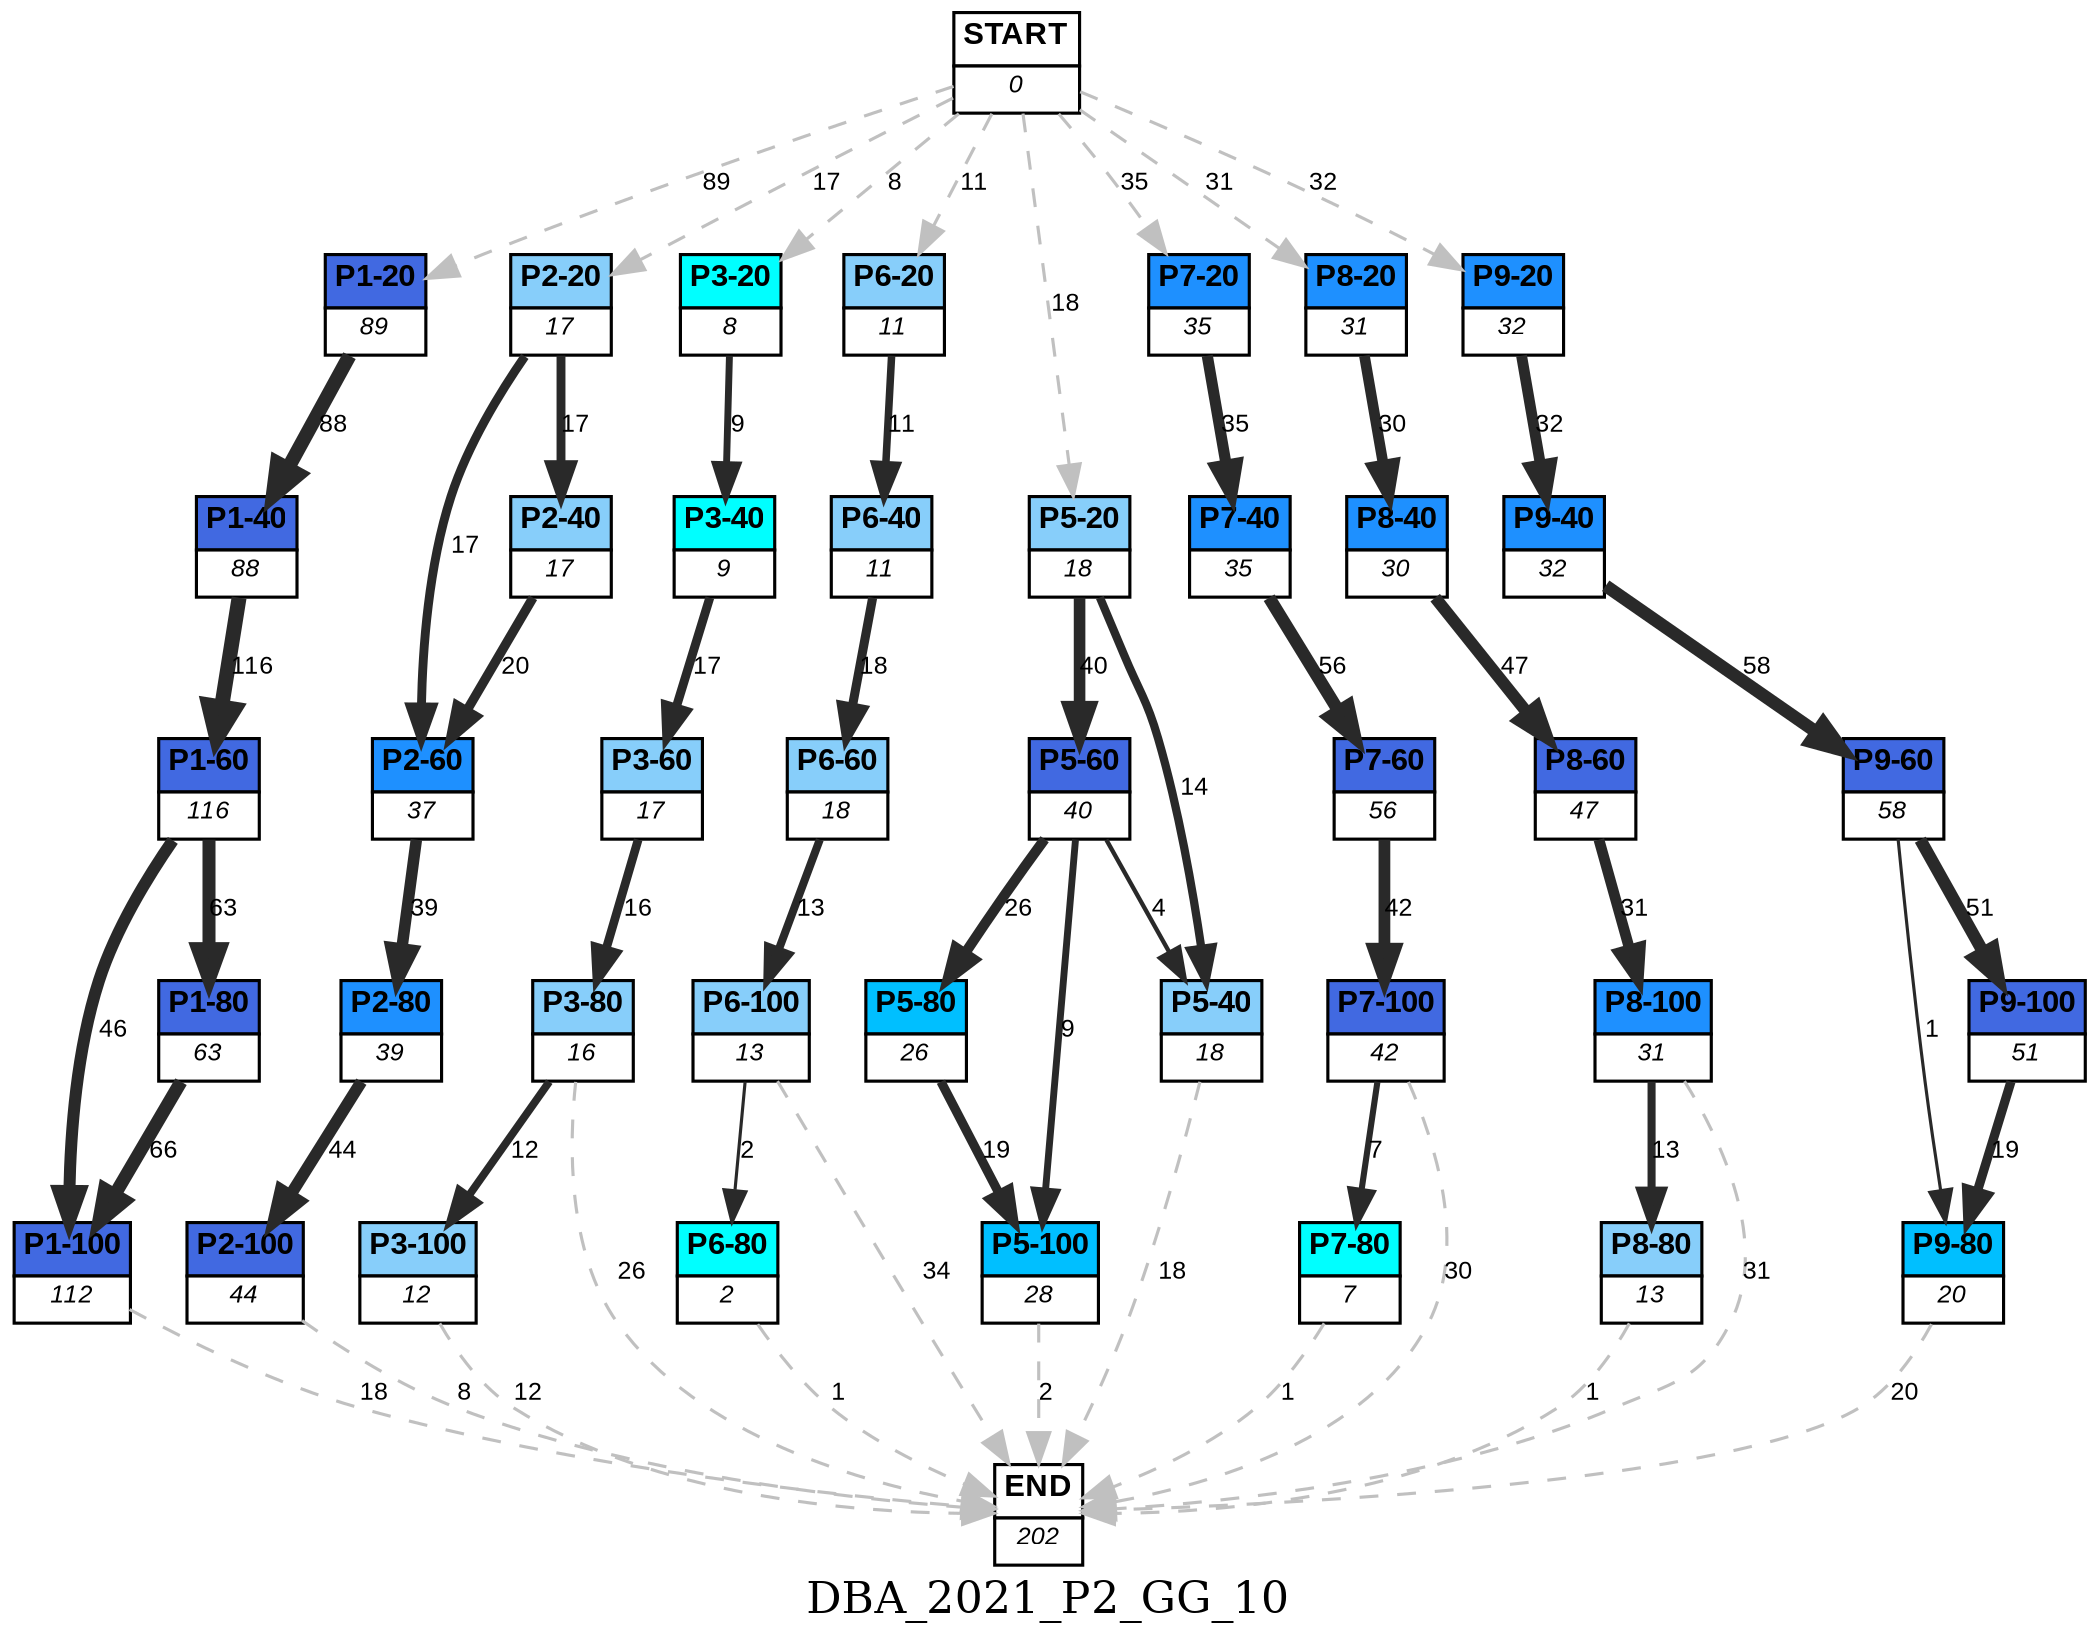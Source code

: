 digraph DBA_2021_P2_GG_10 {
	label=DBA_2021_P2_GG_10;
	dpi = 150
	size="16,11!";
	margin = 0;
"START" [shape=plain, label=<<table border="0" cellborder="1" cellspacing="0"><tr><td bgcolor="white"><FONT face="Arial" POINT-SIZE="10"><b>START</b></FONT></td></tr><tr><td bgcolor="white"><FONT face="Arial" POINT-SIZE="8"><i>0</i></FONT></td></tr></table>>]

"P1-20" [shape=plain, label=<<table border="0" cellborder="1" cellspacing="0"><tr><td bgcolor="royalblue"><FONT face="Arial" POINT-SIZE="10"><b>P1-20</b></FONT></td></tr><tr><td bgcolor="white"><FONT face="Arial" POINT-SIZE="8"><i>89</i></FONT></td></tr></table>>]

"P1-40" [shape=plain, label=<<table border="0" cellborder="1" cellspacing="0"><tr><td bgcolor="royalblue"><FONT face="Arial" POINT-SIZE="10"><b>P1-40</b></FONT></td></tr><tr><td bgcolor="white"><FONT face="Arial" POINT-SIZE="8"><i>88</i></FONT></td></tr></table>>]

"P1-60" [shape=plain, label=<<table border="0" cellborder="1" cellspacing="0"><tr><td bgcolor="royalblue"><FONT face="Arial" POINT-SIZE="10"><b>P1-60</b></FONT></td></tr><tr><td bgcolor="white"><FONT face="Arial" POINT-SIZE="8"><i>116</i></FONT></td></tr></table>>]

"P1-80" [shape=plain, label=<<table border="0" cellborder="1" cellspacing="0"><tr><td bgcolor="royalblue"><FONT face="Arial" POINT-SIZE="10"><b>P1-80</b></FONT></td></tr><tr><td bgcolor="white"><FONT face="Arial" POINT-SIZE="8"><i>63</i></FONT></td></tr></table>>]

"P1-100" [shape=plain, label=<<table border="0" cellborder="1" cellspacing="0"><tr><td bgcolor="royalblue"><FONT face="Arial" POINT-SIZE="10"><b>P1-100</b></FONT></td></tr><tr><td bgcolor="white"><FONT face="Arial" POINT-SIZE="8"><i>112</i></FONT></td></tr></table>>]

"P2-20" [shape=plain, label=<<table border="0" cellborder="1" cellspacing="0"><tr><td bgcolor="lightskyblue"><FONT face="Arial" POINT-SIZE="10"><b>P2-20</b></FONT></td></tr><tr><td bgcolor="white"><FONT face="Arial" POINT-SIZE="8"><i>17</i></FONT></td></tr></table>>]

"P2-40" [shape=plain, label=<<table border="0" cellborder="1" cellspacing="0"><tr><td bgcolor="lightskyblue"><FONT face="Arial" POINT-SIZE="10"><b>P2-40</b></FONT></td></tr><tr><td bgcolor="white"><FONT face="Arial" POINT-SIZE="8"><i>17</i></FONT></td></tr></table>>]

"P2-60" [shape=plain, label=<<table border="0" cellborder="1" cellspacing="0"><tr><td bgcolor="dodgerblue"><FONT face="Arial" POINT-SIZE="10"><b>P2-60</b></FONT></td></tr><tr><td bgcolor="white"><FONT face="Arial" POINT-SIZE="8"><i>37</i></FONT></td></tr></table>>]

"P2-80" [shape=plain, label=<<table border="0" cellborder="1" cellspacing="0"><tr><td bgcolor="dodgerblue"><FONT face="Arial" POINT-SIZE="10"><b>P2-80</b></FONT></td></tr><tr><td bgcolor="white"><FONT face="Arial" POINT-SIZE="8"><i>39</i></FONT></td></tr></table>>]

"P2-100" [shape=plain, label=<<table border="0" cellborder="1" cellspacing="0"><tr><td bgcolor="royalblue"><FONT face="Arial" POINT-SIZE="10"><b>P2-100</b></FONT></td></tr><tr><td bgcolor="white"><FONT face="Arial" POINT-SIZE="8"><i>44</i></FONT></td></tr></table>>]

"P3-20" [shape=plain, label=<<table border="0" cellborder="1" cellspacing="0"><tr><td bgcolor="aqua"><FONT face="Arial" POINT-SIZE="10"><b>P3-20</b></FONT></td></tr><tr><td bgcolor="white"><FONT face="Arial" POINT-SIZE="8"><i>8</i></FONT></td></tr></table>>]

"P3-40" [shape=plain, label=<<table border="0" cellborder="1" cellspacing="0"><tr><td bgcolor="aqua"><FONT face="Arial" POINT-SIZE="10"><b>P3-40</b></FONT></td></tr><tr><td bgcolor="white"><FONT face="Arial" POINT-SIZE="8"><i>9</i></FONT></td></tr></table>>]

"P3-60" [shape=plain, label=<<table border="0" cellborder="1" cellspacing="0"><tr><td bgcolor="lightskyblue"><FONT face="Arial" POINT-SIZE="10"><b>P3-60</b></FONT></td></tr><tr><td bgcolor="white"><FONT face="Arial" POINT-SIZE="8"><i>17</i></FONT></td></tr></table>>]

"P3-80" [shape=plain, label=<<table border="0" cellborder="1" cellspacing="0"><tr><td bgcolor="lightskyblue"><FONT face="Arial" POINT-SIZE="10"><b>P3-80</b></FONT></td></tr><tr><td bgcolor="white"><FONT face="Arial" POINT-SIZE="8"><i>16</i></FONT></td></tr></table>>]

"P3-100" [shape=plain, label=<<table border="0" cellborder="1" cellspacing="0"><tr><td bgcolor="lightskyblue"><FONT face="Arial" POINT-SIZE="10"><b>P3-100</b></FONT></td></tr><tr><td bgcolor="white"><FONT face="Arial" POINT-SIZE="8"><i>12</i></FONT></td></tr></table>>]

"P6-20" [shape=plain, label=<<table border="0" cellborder="1" cellspacing="0"><tr><td bgcolor="lightskyblue"><FONT face="Arial" POINT-SIZE="10"><b>P6-20</b></FONT></td></tr><tr><td bgcolor="white"><FONT face="Arial" POINT-SIZE="8"><i>11</i></FONT></td></tr></table>>]

"P6-40" [shape=plain, label=<<table border="0" cellborder="1" cellspacing="0"><tr><td bgcolor="lightskyblue"><FONT face="Arial" POINT-SIZE="10"><b>P6-40</b></FONT></td></tr><tr><td bgcolor="white"><FONT face="Arial" POINT-SIZE="8"><i>11</i></FONT></td></tr></table>>]

"P6-60" [shape=plain, label=<<table border="0" cellborder="1" cellspacing="0"><tr><td bgcolor="lightskyblue"><FONT face="Arial" POINT-SIZE="10"><b>P6-60</b></FONT></td></tr><tr><td bgcolor="white"><FONT face="Arial" POINT-SIZE="8"><i>18</i></FONT></td></tr></table>>]

"P6-100" [shape=plain, label=<<table border="0" cellborder="1" cellspacing="0"><tr><td bgcolor="lightskyblue"><FONT face="Arial" POINT-SIZE="10"><b>P6-100</b></FONT></td></tr><tr><td bgcolor="white"><FONT face="Arial" POINT-SIZE="8"><i>13</i></FONT></td></tr></table>>]

"P5-20" [shape=plain, label=<<table border="0" cellborder="1" cellspacing="0"><tr><td bgcolor="lightskyblue"><FONT face="Arial" POINT-SIZE="10"><b>P5-20</b></FONT></td></tr><tr><td bgcolor="white"><FONT face="Arial" POINT-SIZE="8"><i>18</i></FONT></td></tr></table>>]

"P5-60" [shape=plain, label=<<table border="0" cellborder="1" cellspacing="0"><tr><td bgcolor="royalblue"><FONT face="Arial" POINT-SIZE="10"><b>P5-60</b></FONT></td></tr><tr><td bgcolor="white"><FONT face="Arial" POINT-SIZE="8"><i>40</i></FONT></td></tr></table>>]

"P5-40" [shape=plain, label=<<table border="0" cellborder="1" cellspacing="0"><tr><td bgcolor="lightskyblue"><FONT face="Arial" POINT-SIZE="10"><b>P5-40</b></FONT></td></tr><tr><td bgcolor="white"><FONT face="Arial" POINT-SIZE="8"><i>18</i></FONT></td></tr></table>>]

"P5-80" [shape=plain, label=<<table border="0" cellborder="1" cellspacing="0"><tr><td bgcolor="deepskyblue"><FONT face="Arial" POINT-SIZE="10"><b>P5-80</b></FONT></td></tr><tr><td bgcolor="white"><FONT face="Arial" POINT-SIZE="8"><i>26</i></FONT></td></tr></table>>]

"P5-100" [shape=plain, label=<<table border="0" cellborder="1" cellspacing="0"><tr><td bgcolor="deepskyblue"><FONT face="Arial" POINT-SIZE="10"><b>P5-100</b></FONT></td></tr><tr><td bgcolor="white"><FONT face="Arial" POINT-SIZE="8"><i>28</i></FONT></td></tr></table>>]

"P6-80" [shape=plain, label=<<table border="0" cellborder="1" cellspacing="0"><tr><td bgcolor="aqua"><FONT face="Arial" POINT-SIZE="10"><b>P6-80</b></FONT></td></tr><tr><td bgcolor="white"><FONT face="Arial" POINT-SIZE="8"><i>2</i></FONT></td></tr></table>>]

"P7-20" [shape=plain, label=<<table border="0" cellborder="1" cellspacing="0"><tr><td bgcolor="dodgerblue"><FONT face="Arial" POINT-SIZE="10"><b>P7-20</b></FONT></td></tr><tr><td bgcolor="white"><FONT face="Arial" POINT-SIZE="8"><i>35</i></FONT></td></tr></table>>]

"P7-40" [shape=plain, label=<<table border="0" cellborder="1" cellspacing="0"><tr><td bgcolor="dodgerblue"><FONT face="Arial" POINT-SIZE="10"><b>P7-40</b></FONT></td></tr><tr><td bgcolor="white"><FONT face="Arial" POINT-SIZE="8"><i>35</i></FONT></td></tr></table>>]

"P7-60" [shape=plain, label=<<table border="0" cellborder="1" cellspacing="0"><tr><td bgcolor="royalblue"><FONT face="Arial" POINT-SIZE="10"><b>P7-60</b></FONT></td></tr><tr><td bgcolor="white"><FONT face="Arial" POINT-SIZE="8"><i>56</i></FONT></td></tr></table>>]

"P7-100" [shape=plain, label=<<table border="0" cellborder="1" cellspacing="0"><tr><td bgcolor="royalblue"><FONT face="Arial" POINT-SIZE="10"><b>P7-100</b></FONT></td></tr><tr><td bgcolor="white"><FONT face="Arial" POINT-SIZE="8"><i>42</i></FONT></td></tr></table>>]

"P8-20" [shape=plain, label=<<table border="0" cellborder="1" cellspacing="0"><tr><td bgcolor="dodgerblue"><FONT face="Arial" POINT-SIZE="10"><b>P8-20</b></FONT></td></tr><tr><td bgcolor="white"><FONT face="Arial" POINT-SIZE="8"><i>31</i></FONT></td></tr></table>>]

"P8-40" [shape=plain, label=<<table border="0" cellborder="1" cellspacing="0"><tr><td bgcolor="dodgerblue"><FONT face="Arial" POINT-SIZE="10"><b>P8-40</b></FONT></td></tr><tr><td bgcolor="white"><FONT face="Arial" POINT-SIZE="8"><i>30</i></FONT></td></tr></table>>]

"P8-60" [shape=plain, label=<<table border="0" cellborder="1" cellspacing="0"><tr><td bgcolor="royalblue"><FONT face="Arial" POINT-SIZE="10"><b>P8-60</b></FONT></td></tr><tr><td bgcolor="white"><FONT face="Arial" POINT-SIZE="8"><i>47</i></FONT></td></tr></table>>]

"P8-100" [shape=plain, label=<<table border="0" cellborder="1" cellspacing="0"><tr><td bgcolor="dodgerblue"><FONT face="Arial" POINT-SIZE="10"><b>P8-100</b></FONT></td></tr><tr><td bgcolor="white"><FONT face="Arial" POINT-SIZE="8"><i>31</i></FONT></td></tr></table>>]

"P9-20" [shape=plain, label=<<table border="0" cellborder="1" cellspacing="0"><tr><td bgcolor="dodgerblue"><FONT face="Arial" POINT-SIZE="10"><b>P9-20</b></FONT></td></tr><tr><td bgcolor="white"><FONT face="Arial" POINT-SIZE="8"><i>32</i></FONT></td></tr></table>>]

"P9-40" [shape=plain, label=<<table border="0" cellborder="1" cellspacing="0"><tr><td bgcolor="dodgerblue"><FONT face="Arial" POINT-SIZE="10"><b>P9-40</b></FONT></td></tr><tr><td bgcolor="white"><FONT face="Arial" POINT-SIZE="8"><i>32</i></FONT></td></tr></table>>]

"P9-60" [shape=plain, label=<<table border="0" cellborder="1" cellspacing="0"><tr><td bgcolor="royalblue"><FONT face="Arial" POINT-SIZE="10"><b>P9-60</b></FONT></td></tr><tr><td bgcolor="white"><FONT face="Arial" POINT-SIZE="8"><i>58</i></FONT></td></tr></table>>]

"P9-100" [shape=plain, label=<<table border="0" cellborder="1" cellspacing="0"><tr><td bgcolor="royalblue"><FONT face="Arial" POINT-SIZE="10"><b>P9-100</b></FONT></td></tr><tr><td bgcolor="white"><FONT face="Arial" POINT-SIZE="8"><i>51</i></FONT></td></tr></table>>]

"P7-80" [shape=plain, label=<<table border="0" cellborder="1" cellspacing="0"><tr><td bgcolor="aqua"><FONT face="Arial" POINT-SIZE="10"><b>P7-80</b></FONT></td></tr><tr><td bgcolor="white"><FONT face="Arial" POINT-SIZE="8"><i>7</i></FONT></td></tr></table>>]

"P8-80" [shape=plain, label=<<table border="0" cellborder="1" cellspacing="0"><tr><td bgcolor="lightskyblue"><FONT face="Arial" POINT-SIZE="10"><b>P8-80</b></FONT></td></tr><tr><td bgcolor="white"><FONT face="Arial" POINT-SIZE="8"><i>13</i></FONT></td></tr></table>>]

"P9-80" [shape=plain, label=<<table border="0" cellborder="1" cellspacing="0"><tr><td bgcolor="deepskyblue"><FONT face="Arial" POINT-SIZE="10"><b>P9-80</b></FONT></td></tr><tr><td bgcolor="white"><FONT face="Arial" POINT-SIZE="8"><i>20</i></FONT></td></tr></table>>]

"END" [shape=plain, label=<<table border="0" cellborder="1" cellspacing="0"><tr><td bgcolor="white"><FONT face="Arial" POINT-SIZE="10"><b>END</b></FONT></td></tr><tr><td bgcolor="white"><FONT face="Arial" POINT-SIZE="8"><i>202</i></FONT></td></tr></table>>]

"START" -> "P1-20" [ style = dashed color=grey label ="89" labelfloat=false fontname="Arial" fontsize=8]

"START" -> "P2-20" [ style = dashed color=grey label ="17" labelfloat=false fontname="Arial" fontsize=8]

"START" -> "P3-20" [ style = dashed color=grey label ="8" labelfloat=false fontname="Arial" fontsize=8]

"START" -> "P6-20" [ style = dashed color=grey label ="11" labelfloat=false fontname="Arial" fontsize=8]

"START" -> "P5-20" [ style = dashed color=grey label ="18" labelfloat=false fontname="Arial" fontsize=8]

"START" -> "P7-20" [ style = dashed color=grey label ="35" labelfloat=false fontname="Arial" fontsize=8]

"START" -> "P8-20" [ style = dashed color=grey label ="31" labelfloat=false fontname="Arial" fontsize=8]

"START" -> "P9-20" [ style = dashed color=grey label ="32" labelfloat=false fontname="Arial" fontsize=8]

"P1-20" -> "P1-40" [ color=grey16 penwidth = "4.47733681447821"label ="88" labelfloat=false fontname="Arial" fontsize=8]

"P1-40" -> "P1-60" [ color=grey16 penwidth = "4.75359019110636"label ="116" labelfloat=false fontname="Arial" fontsize=8]

"P1-60" -> "P1-80" [ color=grey16 penwidth = "4.14313472639153"label ="63" labelfloat=false fontname="Arial" fontsize=8]

"P1-60" -> "P1-100" [ color=grey16 penwidth = "3.8286413964891"label ="46" labelfloat=false fontname="Arial" fontsize=8]

"P1-80" -> "P1-100" [ color=grey16 penwidth = "4.18965474202643"label ="66" labelfloat=false fontname="Arial" fontsize=8]

"P1-100" -> "END" [ style = dashed color=grey label ="18" labelfloat=false fontname="Arial" fontsize=8]

"P2-20" -> "P2-40" [ color=grey16 penwidth = "2.83321334405622"label ="17" labelfloat=false fontname="Arial" fontsize=8]

"P2-20" -> "P2-60" [ color=grey16 penwidth = "2.83321334405622"label ="17" labelfloat=false fontname="Arial" fontsize=8]

"P2-40" -> "P2-60" [ color=grey16 penwidth = "2.99573227355399"label ="20" labelfloat=false fontname="Arial" fontsize=8]

"P2-60" -> "P2-80" [ color=grey16 penwidth = "3.66356164612965"label ="39" labelfloat=false fontname="Arial" fontsize=8]

"P2-80" -> "P2-100" [ color=grey16 penwidth = "3.78418963391826"label ="44" labelfloat=false fontname="Arial" fontsize=8]

"P2-100" -> "END" [ style = dashed color=grey label ="8" labelfloat=false fontname="Arial" fontsize=8]

"P3-20" -> "P3-40" [ color=grey16 penwidth = "2.19722457733622"label ="9" labelfloat=false fontname="Arial" fontsize=8]

"P3-40" -> "P3-60" [ color=grey16 penwidth = "2.83321334405622"label ="17" labelfloat=false fontname="Arial" fontsize=8]

"P3-60" -> "P3-80" [ color=grey16 penwidth = "2.77258872223978"label ="16" labelfloat=false fontname="Arial" fontsize=8]

"P3-80" -> "P3-100" [ color=grey16 penwidth = "2.484906649788"label ="12" labelfloat=false fontname="Arial" fontsize=8]

"P3-80" -> "END" [ style = dashed color=grey label ="26" labelfloat=false fontname="Arial" fontsize=8]

"P3-100" -> "END" [ style = dashed color=grey label ="12" labelfloat=false fontname="Arial" fontsize=8]

"P6-20" -> "P6-40" [ color=grey16 penwidth = "2.39789527279837"label ="11" labelfloat=false fontname="Arial" fontsize=8]

"P6-40" -> "P6-60" [ color=grey16 penwidth = "2.89037175789616"label ="18" labelfloat=false fontname="Arial" fontsize=8]

"P6-60" -> "P6-100" [ color=grey16 penwidth = "2.56494935746154"label ="13" labelfloat=false fontname="Arial" fontsize=8]

"P6-100" -> "P6-80" [ color=grey16 penwidth = "1"label ="2" labelfloat=false fontname="Arial" fontsize=8]

"P6-100" -> "END" [ style = dashed color=grey label ="34" labelfloat=false fontname="Arial" fontsize=8]

"P5-20" -> "P5-60" [ color=grey16 penwidth = "3.68887945411394"label ="40" labelfloat=false fontname="Arial" fontsize=8]

"P5-20" -> "P5-40" [ color=grey16 penwidth = "2.63905732961526"label ="14" labelfloat=false fontname="Arial" fontsize=8]

"P5-60" -> "P5-40" [ color=grey16 penwidth = "1.38629436111989"label ="4" labelfloat=false fontname="Arial" fontsize=8]

"P5-60" -> "P5-80" [ color=grey16 penwidth = "3.25809653802148"label ="26" labelfloat=false fontname="Arial" fontsize=8]

"P5-60" -> "P5-100" [ color=grey16 penwidth = "2.19722457733622"label ="9" labelfloat=false fontname="Arial" fontsize=8]

"P5-40" -> "END" [ style = dashed color=grey label ="18" labelfloat=false fontname="Arial" fontsize=8]

"P5-80" -> "P5-100" [ color=grey16 penwidth = "2.94443897916644"label ="19" labelfloat=false fontname="Arial" fontsize=8]

"P5-100" -> "END" [ style = dashed color=grey label ="2" labelfloat=false fontname="Arial" fontsize=8]

"P6-80" -> "END" [ style = dashed color=grey label ="1" labelfloat=false fontname="Arial" fontsize=8]

"P7-20" -> "P7-40" [ color=grey16 penwidth = "3.55534806148941"label ="35" labelfloat=false fontname="Arial" fontsize=8]

"P7-40" -> "P7-60" [ color=grey16 penwidth = "4.02535169073515"label ="56" labelfloat=false fontname="Arial" fontsize=8]

"P7-60" -> "P7-100" [ color=grey16 penwidth = "3.73766961828337"label ="42" labelfloat=false fontname="Arial" fontsize=8]

"P7-100" -> "P7-80" [ color=grey16 penwidth = "1.94591014905531"label ="7" labelfloat=false fontname="Arial" fontsize=8]

"P7-100" -> "END" [ style = dashed color=grey label ="30" labelfloat=false fontname="Arial" fontsize=8]

"P8-20" -> "P8-40" [ color=grey16 penwidth = "3.40119738166216"label ="30" labelfloat=false fontname="Arial" fontsize=8]

"P8-40" -> "P8-60" [ color=grey16 penwidth = "3.85014760171006"label ="47" labelfloat=false fontname="Arial" fontsize=8]

"P8-60" -> "P8-100" [ color=grey16 penwidth = "3.43398720448515"label ="31" labelfloat=false fontname="Arial" fontsize=8]

"P8-100" -> "P8-80" [ color=grey16 penwidth = "2.56494935746154"label ="13" labelfloat=false fontname="Arial" fontsize=8]

"P8-100" -> "END" [ style = dashed color=grey label ="31" labelfloat=false fontname="Arial" fontsize=8]

"P9-20" -> "P9-40" [ color=grey16 penwidth = "3.46573590279973"label ="32" labelfloat=false fontname="Arial" fontsize=8]

"P9-40" -> "P9-60" [ color=grey16 penwidth = "4.06044301054642"label ="58" labelfloat=false fontname="Arial" fontsize=8]

"P9-60" -> "P9-100" [ color=grey16 penwidth = "3.93182563272433"label ="51" labelfloat=false fontname="Arial" fontsize=8]

"P9-60" -> "P9-80" [ color=grey16 penwidth = "1"label ="1" labelfloat=false fontname="Arial" fontsize=8]

"P9-100" -> "P9-80" [ color=grey16 penwidth = "2.94443897916644"label ="19" labelfloat=false fontname="Arial" fontsize=8]

"P7-80" -> "END" [ style = dashed color=grey label ="1" labelfloat=false fontname="Arial" fontsize=8]

"P8-80" -> "END" [ style = dashed color=grey label ="1" labelfloat=false fontname="Arial" fontsize=8]

"P9-80" -> "END" [ style = dashed color=grey label ="20" labelfloat=false fontname="Arial" fontsize=8]

}
